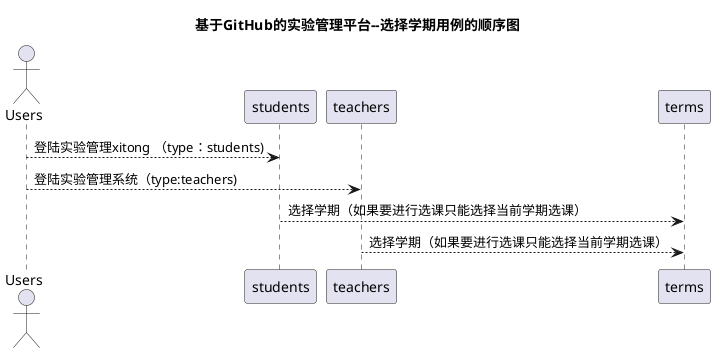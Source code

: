 @startuml
         title 基于GitHub的实验管理平台--选择学期用例的顺序图
         actor Users
         Users--> students :登陆实验管理xitong （type：students)
         Users--> teachers: 登陆实验管理系统（type:teachers)
         students-->terms:选择学期（如果要进行选课只能选择当前学期选课）
         teachers--> terms:选择学期（如果要进行选课只能选择当前学期选课）

@enduml
